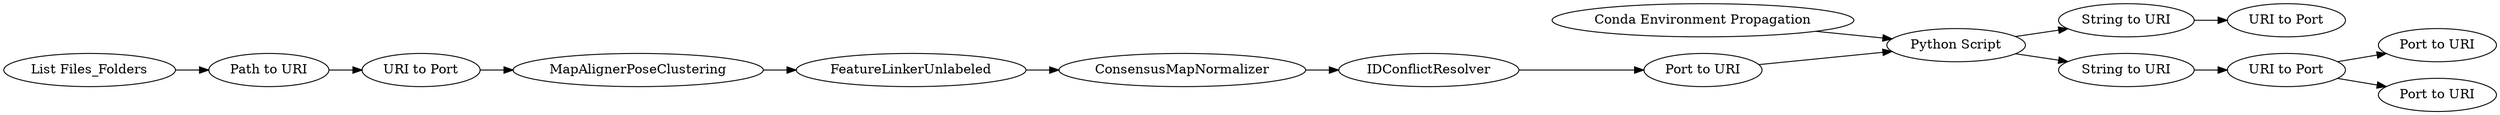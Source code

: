 digraph {
	"3624495838699141631_3" [label="Path to URI"]
	"3624495838699141631_2" [label="URI to Port"]
	"3624495838699141631_5" [label=FeatureLinkerUnlabeled]
	"3624495838699141631_15" [label="Port to URI"]
	"3624495838699141631_4" [label=MapAlignerPoseClustering]
	"3624495838699141631_18" [label="Port to URI"]
	"115734727051995125_8" [label="Python Script"]
	"115734727051995125_11" [label="URI to Port"]
	"115734727051995125_9" [label="Conda Environment Propagation"]
	"115734727051995125_13" [label="String to URI"]
	"3624495838699141631_1" [label="List Files_Folders"]
	"115734727051995125_10" [label="Port to URI"]
	"3624495838699141631_7" [label=IDConflictResolver]
	"115734727051995125_16" [label="URI to Port"]
	"3624495838699141631_6" [label=ConsensusMapNormalizer]
	"115734727051995125_17" [label="String to URI"]
	"115734727051995125_9" -> "115734727051995125_8"
	"115734727051995125_16" -> "3624495838699141631_15"
	"115734727051995125_10" -> "115734727051995125_8"
	"115734727051995125_16" -> "3624495838699141631_18"
	"115734727051995125_13" -> "115734727051995125_11"
	"3624495838699141631_5" -> "3624495838699141631_6"
	"3624495838699141631_7" -> "115734727051995125_10"
	"3624495838699141631_3" -> "3624495838699141631_2"
	"115734727051995125_8" -> "115734727051995125_13"
	"115734727051995125_17" -> "115734727051995125_16"
	"3624495838699141631_1" -> "3624495838699141631_3"
	"3624495838699141631_2" -> "3624495838699141631_4"
	"115734727051995125_8" -> "115734727051995125_17"
	"3624495838699141631_6" -> "3624495838699141631_7"
	"3624495838699141631_4" -> "3624495838699141631_5"
	rankdir=LR
}
